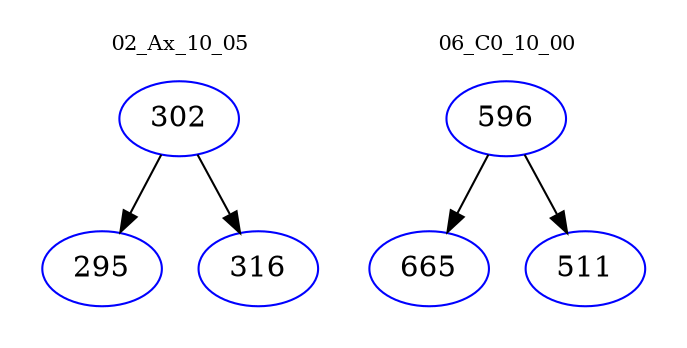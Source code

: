 digraph{
subgraph cluster_0 {
color = white
label = "02_Ax_10_05";
fontsize=10;
T0_302 [label="302", color="blue"]
T0_302 -> T0_295 [color="black"]
T0_295 [label="295", color="blue"]
T0_302 -> T0_316 [color="black"]
T0_316 [label="316", color="blue"]
}
subgraph cluster_1 {
color = white
label = "06_C0_10_00";
fontsize=10;
T1_596 [label="596", color="blue"]
T1_596 -> T1_665 [color="black"]
T1_665 [label="665", color="blue"]
T1_596 -> T1_511 [color="black"]
T1_511 [label="511", color="blue"]
}
}
